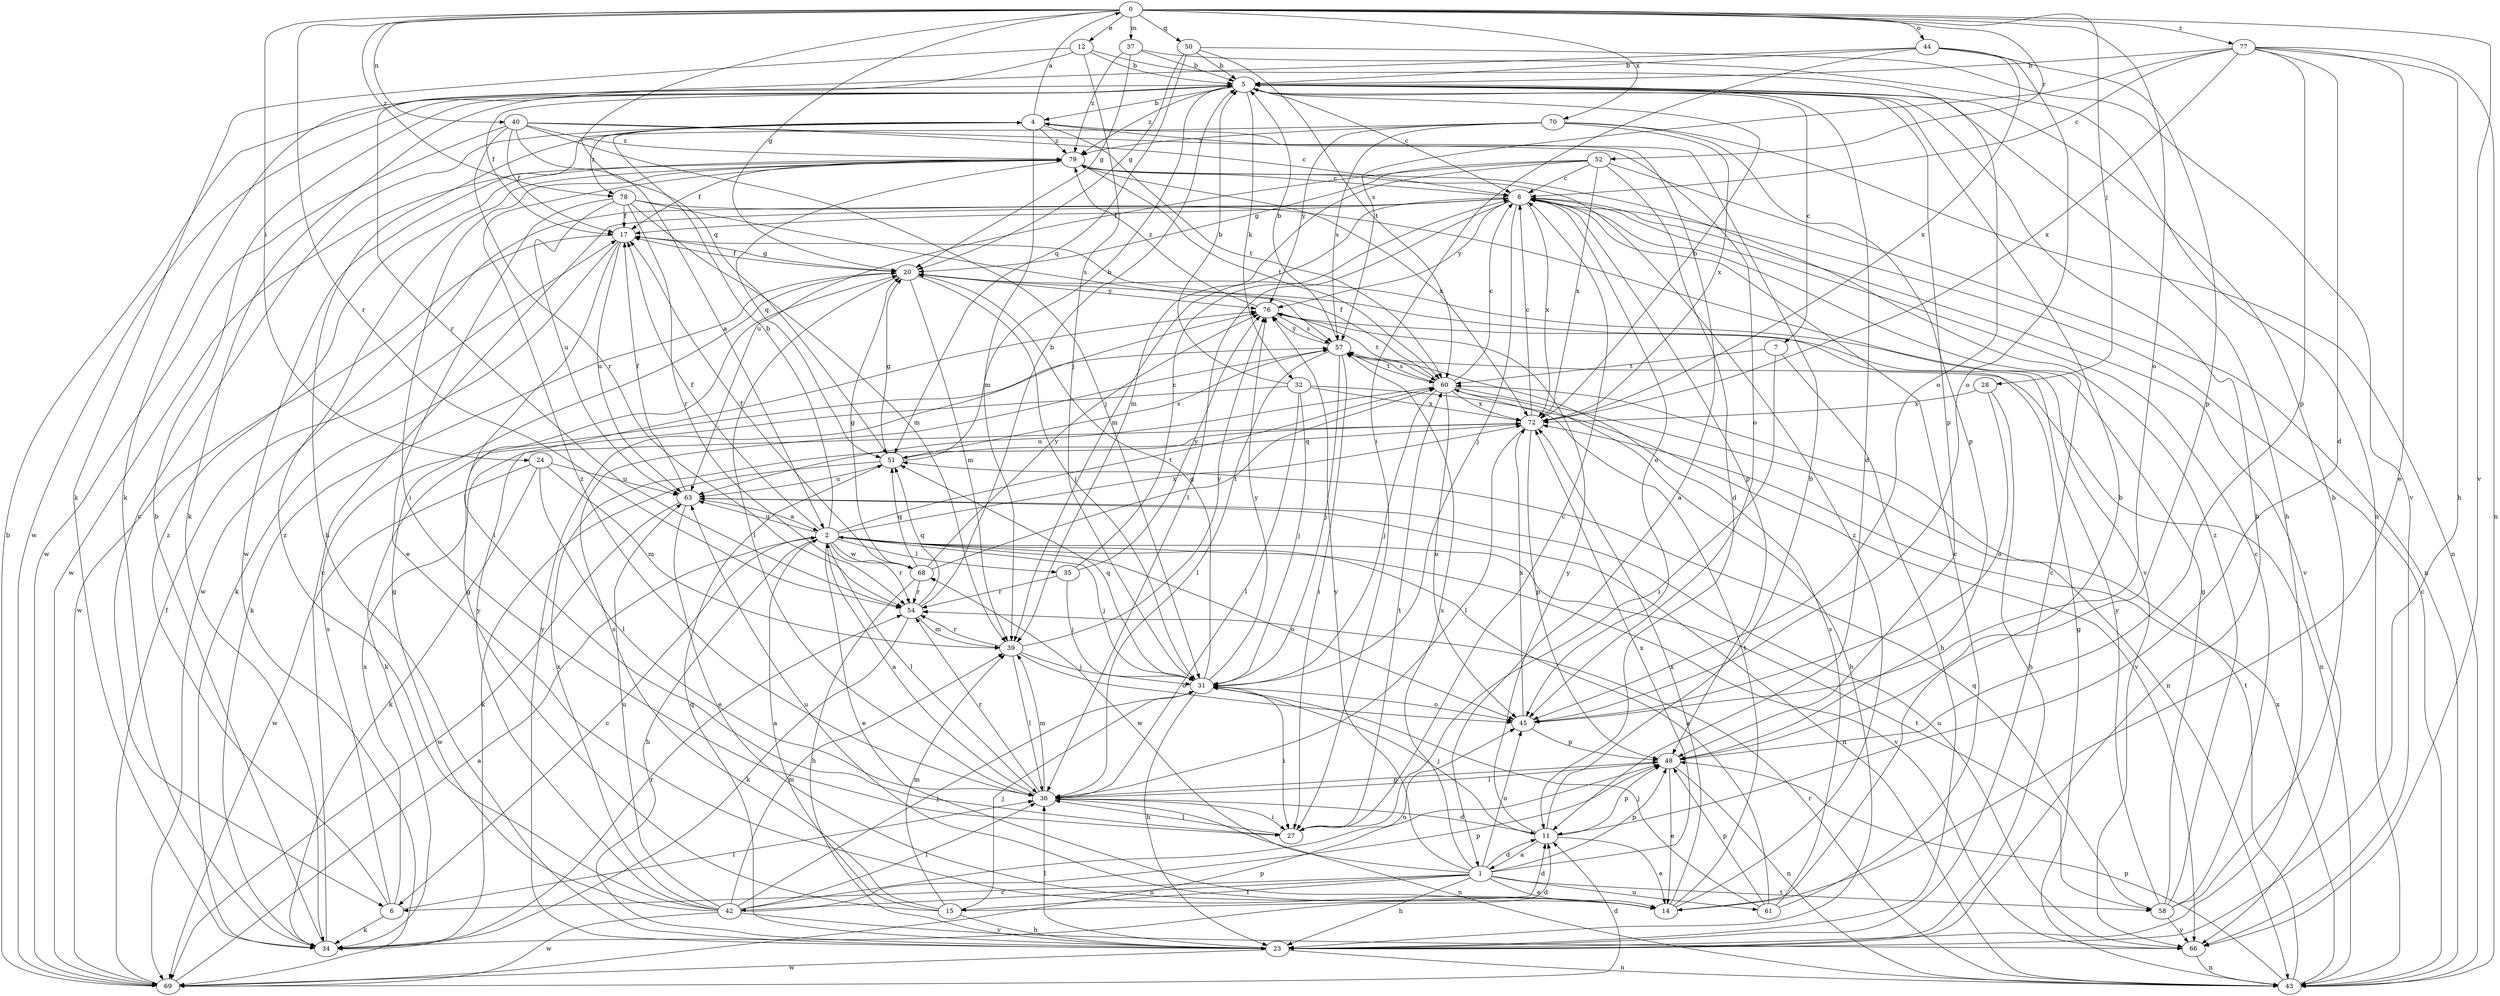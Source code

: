 strict digraph  {
0;
1;
2;
4;
5;
6;
7;
8;
11;
12;
14;
15;
17;
20;
23;
24;
27;
28;
31;
32;
34;
35;
36;
37;
39;
40;
42;
43;
44;
45;
48;
50;
51;
52;
54;
57;
58;
60;
61;
63;
66;
68;
69;
70;
72;
76;
77;
78;
79;
0 -> 12  [label=e];
0 -> 20  [label=g];
0 -> 24  [label=i];
0 -> 28  [label=j];
0 -> 37  [label=m];
0 -> 40  [label=n];
0 -> 44  [label=o];
0 -> 45  [label=o];
0 -> 50  [label=q];
0 -> 51  [label=q];
0 -> 52  [label=r];
0 -> 54  [label=r];
0 -> 66  [label=v];
0 -> 70  [label=x];
0 -> 77  [label=z];
0 -> 78  [label=z];
1 -> 6  [label=c];
1 -> 11  [label=d];
1 -> 14  [label=e];
1 -> 15  [label=f];
1 -> 23  [label=h];
1 -> 42  [label=n];
1 -> 45  [label=o];
1 -> 48  [label=p];
1 -> 57  [label=s];
1 -> 58  [label=t];
1 -> 61  [label=u];
1 -> 68  [label=w];
1 -> 72  [label=x];
1 -> 76  [label=y];
2 -> 4  [label=b];
2 -> 6  [label=c];
2 -> 14  [label=e];
2 -> 17  [label=f];
2 -> 23  [label=h];
2 -> 31  [label=j];
2 -> 35  [label=l];
2 -> 36  [label=l];
2 -> 45  [label=o];
2 -> 54  [label=r];
2 -> 58  [label=t];
2 -> 60  [label=t];
2 -> 63  [label=u];
2 -> 66  [label=v];
2 -> 68  [label=w];
2 -> 72  [label=x];
4 -> 0  [label=a];
4 -> 1  [label=a];
4 -> 6  [label=c];
4 -> 23  [label=h];
4 -> 39  [label=m];
4 -> 60  [label=t];
4 -> 78  [label=z];
4 -> 79  [label=z];
5 -> 4  [label=b];
5 -> 7  [label=c];
5 -> 8  [label=c];
5 -> 11  [label=d];
5 -> 17  [label=f];
5 -> 23  [label=h];
5 -> 32  [label=k];
5 -> 34  [label=k];
5 -> 48  [label=p];
5 -> 69  [label=w];
5 -> 79  [label=z];
6 -> 34  [label=k];
6 -> 36  [label=l];
6 -> 57  [label=s];
6 -> 72  [label=x];
6 -> 79  [label=z];
7 -> 23  [label=h];
7 -> 27  [label=i];
7 -> 60  [label=t];
8 -> 17  [label=f];
8 -> 31  [label=j];
8 -> 36  [label=l];
8 -> 39  [label=m];
8 -> 45  [label=o];
8 -> 48  [label=p];
8 -> 66  [label=v];
8 -> 69  [label=w];
8 -> 72  [label=x];
8 -> 76  [label=y];
11 -> 1  [label=a];
11 -> 4  [label=b];
11 -> 14  [label=e];
11 -> 31  [label=j];
11 -> 48  [label=p];
11 -> 76  [label=y];
12 -> 5  [label=b];
12 -> 31  [label=j];
12 -> 34  [label=k];
12 -> 45  [label=o];
12 -> 54  [label=r];
14 -> 5  [label=b];
14 -> 60  [label=t];
14 -> 63  [label=u];
14 -> 72  [label=x];
14 -> 79  [label=z];
15 -> 2  [label=a];
15 -> 11  [label=d];
15 -> 20  [label=g];
15 -> 23  [label=h];
15 -> 31  [label=j];
15 -> 39  [label=m];
15 -> 57  [label=s];
17 -> 20  [label=g];
17 -> 27  [label=i];
17 -> 34  [label=k];
17 -> 63  [label=u];
17 -> 69  [label=w];
20 -> 17  [label=f];
20 -> 31  [label=j];
20 -> 34  [label=k];
20 -> 36  [label=l];
20 -> 39  [label=m];
20 -> 76  [label=y];
23 -> 5  [label=b];
23 -> 8  [label=c];
23 -> 36  [label=l];
23 -> 43  [label=n];
23 -> 51  [label=q];
23 -> 69  [label=w];
23 -> 76  [label=y];
24 -> 34  [label=k];
24 -> 36  [label=l];
24 -> 39  [label=m];
24 -> 63  [label=u];
24 -> 69  [label=w];
27 -> 8  [label=c];
27 -> 36  [label=l];
27 -> 60  [label=t];
28 -> 23  [label=h];
28 -> 45  [label=o];
28 -> 72  [label=x];
31 -> 20  [label=g];
31 -> 23  [label=h];
31 -> 27  [label=i];
31 -> 45  [label=o];
31 -> 51  [label=q];
31 -> 76  [label=y];
32 -> 5  [label=b];
32 -> 31  [label=j];
32 -> 34  [label=k];
32 -> 36  [label=l];
32 -> 66  [label=v];
32 -> 72  [label=x];
34 -> 5  [label=b];
34 -> 8  [label=c];
34 -> 11  [label=d];
34 -> 54  [label=r];
35 -> 8  [label=c];
35 -> 31  [label=j];
35 -> 54  [label=r];
35 -> 76  [label=y];
36 -> 2  [label=a];
36 -> 11  [label=d];
36 -> 27  [label=i];
36 -> 39  [label=m];
36 -> 43  [label=n];
36 -> 48  [label=p];
36 -> 54  [label=r];
36 -> 79  [label=z];
37 -> 5  [label=b];
37 -> 20  [label=g];
37 -> 43  [label=n];
37 -> 79  [label=z];
39 -> 31  [label=j];
39 -> 36  [label=l];
39 -> 45  [label=o];
39 -> 54  [label=r];
39 -> 76  [label=y];
40 -> 2  [label=a];
40 -> 8  [label=c];
40 -> 17  [label=f];
40 -> 31  [label=j];
40 -> 45  [label=o];
40 -> 54  [label=r];
40 -> 69  [label=w];
40 -> 79  [label=z];
42 -> 20  [label=g];
42 -> 31  [label=j];
42 -> 36  [label=l];
42 -> 39  [label=m];
42 -> 45  [label=o];
42 -> 48  [label=p];
42 -> 63  [label=u];
42 -> 66  [label=v];
42 -> 69  [label=w];
42 -> 72  [label=x];
42 -> 76  [label=y];
42 -> 79  [label=z];
43 -> 8  [label=c];
43 -> 20  [label=g];
43 -> 48  [label=p];
43 -> 54  [label=r];
43 -> 60  [label=t];
43 -> 72  [label=x];
44 -> 5  [label=b];
44 -> 27  [label=i];
44 -> 34  [label=k];
44 -> 45  [label=o];
44 -> 48  [label=p];
44 -> 72  [label=x];
45 -> 48  [label=p];
45 -> 72  [label=x];
48 -> 14  [label=e];
48 -> 36  [label=l];
48 -> 43  [label=n];
50 -> 5  [label=b];
50 -> 20  [label=g];
50 -> 51  [label=q];
50 -> 60  [label=t];
50 -> 66  [label=v];
51 -> 5  [label=b];
51 -> 20  [label=g];
51 -> 34  [label=k];
51 -> 57  [label=s];
51 -> 63  [label=u];
52 -> 8  [label=c];
52 -> 11  [label=d];
52 -> 20  [label=g];
52 -> 39  [label=m];
52 -> 43  [label=n];
52 -> 63  [label=u];
52 -> 72  [label=x];
54 -> 5  [label=b];
54 -> 34  [label=k];
54 -> 39  [label=m];
54 -> 51  [label=q];
57 -> 5  [label=b];
57 -> 27  [label=i];
57 -> 31  [label=j];
57 -> 36  [label=l];
57 -> 43  [label=n];
57 -> 60  [label=t];
57 -> 76  [label=y];
58 -> 5  [label=b];
58 -> 8  [label=c];
58 -> 20  [label=g];
58 -> 51  [label=q];
58 -> 66  [label=v];
58 -> 76  [label=y];
58 -> 79  [label=z];
60 -> 8  [label=c];
60 -> 17  [label=f];
60 -> 23  [label=h];
60 -> 31  [label=j];
60 -> 43  [label=n];
60 -> 45  [label=o];
60 -> 57  [label=s];
60 -> 63  [label=u];
60 -> 72  [label=x];
61 -> 2  [label=a];
61 -> 8  [label=c];
61 -> 31  [label=j];
61 -> 48  [label=p];
61 -> 57  [label=s];
63 -> 2  [label=a];
63 -> 14  [label=e];
63 -> 17  [label=f];
63 -> 43  [label=n];
63 -> 69  [label=w];
66 -> 43  [label=n];
66 -> 63  [label=u];
68 -> 17  [label=f];
68 -> 20  [label=g];
68 -> 23  [label=h];
68 -> 51  [label=q];
68 -> 54  [label=r];
68 -> 60  [label=t];
68 -> 76  [label=y];
69 -> 2  [label=a];
69 -> 5  [label=b];
69 -> 11  [label=d];
69 -> 17  [label=f];
69 -> 48  [label=p];
70 -> 43  [label=n];
70 -> 48  [label=p];
70 -> 57  [label=s];
70 -> 69  [label=w];
70 -> 72  [label=x];
70 -> 76  [label=y];
70 -> 79  [label=z];
72 -> 5  [label=b];
72 -> 8  [label=c];
72 -> 36  [label=l];
72 -> 48  [label=p];
72 -> 51  [label=q];
76 -> 57  [label=s];
76 -> 60  [label=t];
76 -> 79  [label=z];
77 -> 5  [label=b];
77 -> 8  [label=c];
77 -> 11  [label=d];
77 -> 14  [label=e];
77 -> 23  [label=h];
77 -> 43  [label=n];
77 -> 48  [label=p];
77 -> 57  [label=s];
77 -> 72  [label=x];
78 -> 14  [label=e];
78 -> 17  [label=f];
78 -> 39  [label=m];
78 -> 54  [label=r];
78 -> 57  [label=s];
78 -> 63  [label=u];
78 -> 66  [label=v];
79 -> 8  [label=c];
79 -> 17  [label=f];
79 -> 27  [label=i];
79 -> 51  [label=q];
79 -> 60  [label=t];
79 -> 69  [label=w];
79 -> 72  [label=x];
}
